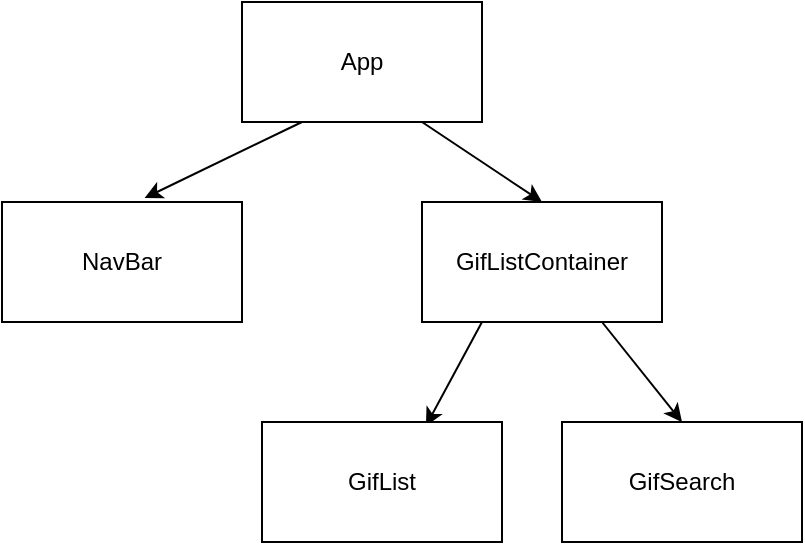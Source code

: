 <mxfile>
    <diagram id="3n2vaOz81Pj2buMhrnox" name="Page-1">
        <mxGraphModel dx="478" dy="1142" grid="1" gridSize="10" guides="1" tooltips="1" connect="1" arrows="1" fold="1" page="1" pageScale="1" pageWidth="850" pageHeight="1100" math="0" shadow="0">
            <root>
                <mxCell id="0"/>
                <mxCell id="1" parent="0"/>
                <mxCell id="5" style="edgeStyle=none;html=1;exitX=0.25;exitY=1;exitDx=0;exitDy=0;entryX=0.594;entryY=-0.033;entryDx=0;entryDy=0;entryPerimeter=0;" edge="1" parent="1" source="2" target="3">
                    <mxGeometry relative="1" as="geometry"/>
                </mxCell>
                <mxCell id="6" style="edgeStyle=none;html=1;exitX=0.75;exitY=1;exitDx=0;exitDy=0;entryX=0.5;entryY=0;entryDx=0;entryDy=0;" edge="1" parent="1" source="2" target="4">
                    <mxGeometry relative="1" as="geometry"/>
                </mxCell>
                <mxCell id="2" value="App" style="rounded=0;whiteSpace=wrap;html=1;" vertex="1" parent="1">
                    <mxGeometry x="160" y="150" width="120" height="60" as="geometry"/>
                </mxCell>
                <mxCell id="3" value="NavBar" style="rounded=0;whiteSpace=wrap;html=1;" vertex="1" parent="1">
                    <mxGeometry x="40" y="250" width="120" height="60" as="geometry"/>
                </mxCell>
                <mxCell id="9" style="edgeStyle=none;html=1;exitX=0.25;exitY=1;exitDx=0;exitDy=0;entryX=0.683;entryY=0.033;entryDx=0;entryDy=0;entryPerimeter=0;" edge="1" parent="1" source="4" target="7">
                    <mxGeometry relative="1" as="geometry"/>
                </mxCell>
                <mxCell id="10" style="edgeStyle=none;html=1;exitX=0.75;exitY=1;exitDx=0;exitDy=0;entryX=0.5;entryY=0;entryDx=0;entryDy=0;" edge="1" parent="1" source="4" target="8">
                    <mxGeometry relative="1" as="geometry"/>
                </mxCell>
                <mxCell id="4" value="GifListContainer" style="rounded=0;whiteSpace=wrap;html=1;" vertex="1" parent="1">
                    <mxGeometry x="250" y="250" width="120" height="60" as="geometry"/>
                </mxCell>
                <mxCell id="7" value="GifList" style="rounded=0;whiteSpace=wrap;html=1;" vertex="1" parent="1">
                    <mxGeometry x="170" y="360" width="120" height="60" as="geometry"/>
                </mxCell>
                <mxCell id="8" value="GifSearch" style="rounded=0;whiteSpace=wrap;html=1;" vertex="1" parent="1">
                    <mxGeometry x="320" y="360" width="120" height="60" as="geometry"/>
                </mxCell>
            </root>
        </mxGraphModel>
    </diagram>
</mxfile>